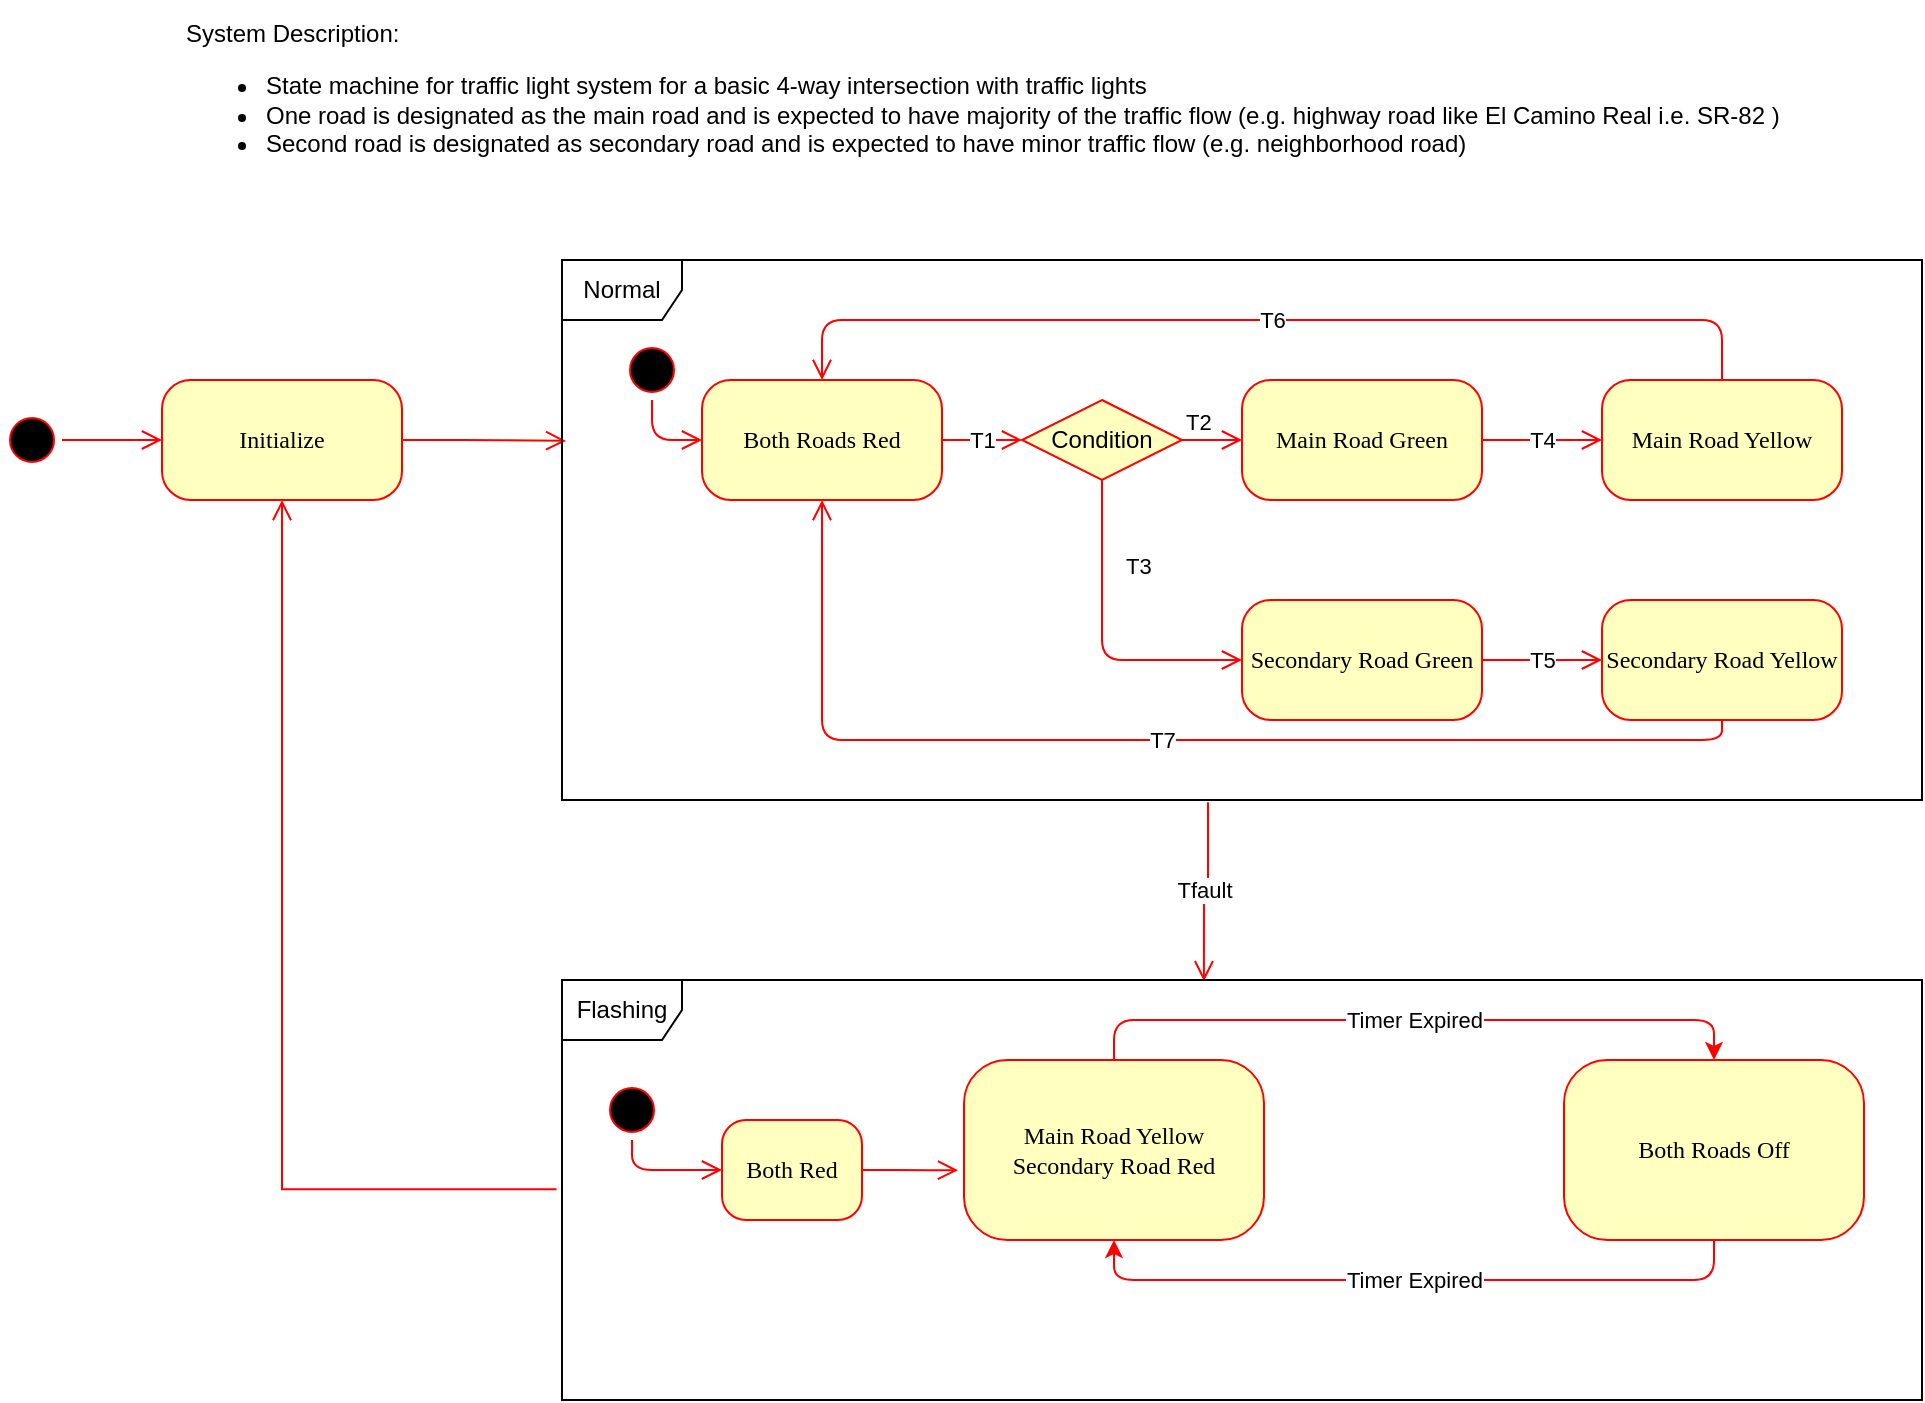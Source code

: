 <mxfile version="24.7.6">
  <diagram name="Basic" id="58cdce13-f638-feb5-8d6f-7d28b1aa9fa0">
    <mxGraphModel dx="1434" dy="738" grid="1" gridSize="10" guides="1" tooltips="1" connect="1" arrows="1" fold="1" page="1" pageScale="1" pageWidth="1100" pageHeight="850" background="none" math="0" shadow="0">
      <root>
        <mxCell id="0" />
        <mxCell id="1" parent="0" />
        <mxCell id="382b91b5511bd0f7-1" value="" style="ellipse;html=1;shape=startState;fillColor=#000000;strokeColor=#ff0000;rounded=1;shadow=0;comic=0;labelBackgroundColor=none;fontFamily=Verdana;fontSize=12;fontColor=#000000;align=center;direction=south;" parent="1" vertex="1">
          <mxGeometry x="40" y="225" width="30" height="30" as="geometry" />
        </mxCell>
        <mxCell id="382b91b5511bd0f7-6" value="Initialize" style="rounded=1;whiteSpace=wrap;html=1;arcSize=24;fillColor=#ffffc0;strokeColor=#ff0000;shadow=0;comic=0;labelBackgroundColor=none;fontFamily=Verdana;fontSize=12;fontColor=#000000;align=center;" parent="1" vertex="1">
          <mxGeometry x="120" y="210" width="120" height="60" as="geometry" />
        </mxCell>
        <mxCell id="3cde6dad864a17aa-4" style="edgeStyle=orthogonalEdgeStyle;html=1;exitX=1;exitY=0.5;labelBackgroundColor=none;endArrow=open;endSize=8;strokeColor=#ff0000;fontFamily=Verdana;fontSize=12;align=left;exitDx=0;exitDy=0;entryX=0.003;entryY=0.335;entryDx=0;entryDy=0;entryPerimeter=0;" parent="1" source="382b91b5511bd0f7-6" target="BRbZvfWua0Ed-t2ezXg7-25" edge="1">
          <mxGeometry relative="1" as="geometry">
            <Array as="points" />
          </mxGeometry>
        </mxCell>
        <mxCell id="2a3bc250acf0617d-9" style="edgeStyle=orthogonalEdgeStyle;html=1;labelBackgroundColor=none;endArrow=open;endSize=8;strokeColor=#ff0000;fontFamily=Verdana;fontSize=12;align=left;" parent="1" source="382b91b5511bd0f7-1" target="382b91b5511bd0f7-6" edge="1">
          <mxGeometry relative="1" as="geometry" />
        </mxCell>
        <mxCell id="BRbZvfWua0Ed-t2ezXg7-1" value="System Description:&amp;nbsp;&lt;div&gt;&lt;ul&gt;&lt;li&gt;State machine for traffic light system for a basic 4-way intersection with traffic lights&lt;/li&gt;&lt;li&gt;One road is designated as the main road and is expected to have majority of the traffic flow (e.g. highway road like El Camino Real i.e. SR-82 )&lt;/li&gt;&lt;li&gt;Second road is designated as secondary road and is expected to have minor traffic flow (e.g. neighborhood road)&lt;/li&gt;&lt;/ul&gt;&lt;/div&gt;" style="text;html=1;align=left;verticalAlign=middle;whiteSpace=wrap;rounded=0;" parent="1" vertex="1">
          <mxGeometry x="130" y="20" width="800" height="100" as="geometry" />
        </mxCell>
        <mxCell id="BRbZvfWua0Ed-t2ezXg7-2" value="Main Road Green" style="rounded=1;whiteSpace=wrap;html=1;arcSize=24;fillColor=#ffffc0;strokeColor=#ff0000;shadow=0;comic=0;labelBackgroundColor=none;fontFamily=Verdana;fontSize=12;fontColor=#000000;align=center;" parent="1" vertex="1">
          <mxGeometry x="660" y="210" width="120" height="60" as="geometry" />
        </mxCell>
        <mxCell id="BRbZvfWua0Ed-t2ezXg7-5" value="Main Road Yellow" style="rounded=1;whiteSpace=wrap;html=1;arcSize=24;fillColor=#ffffc0;strokeColor=#ff0000;shadow=0;comic=0;labelBackgroundColor=none;fontFamily=Verdana;fontSize=12;fontColor=#000000;align=center;" parent="1" vertex="1">
          <mxGeometry x="840" y="210" width="120" height="60" as="geometry" />
        </mxCell>
        <mxCell id="BRbZvfWua0Ed-t2ezXg7-6" value="Both Roads Red" style="rounded=1;whiteSpace=wrap;html=1;arcSize=24;fillColor=#ffffc0;strokeColor=#ff0000;shadow=0;comic=0;labelBackgroundColor=none;fontFamily=Verdana;fontSize=12;fontColor=#000000;align=center;" parent="1" vertex="1">
          <mxGeometry x="390" y="210" width="120" height="60" as="geometry" />
        </mxCell>
        <mxCell id="BRbZvfWua0Ed-t2ezXg7-8" style="edgeStyle=orthogonalEdgeStyle;html=1;exitX=1;exitY=0.5;labelBackgroundColor=none;endArrow=open;endSize=8;strokeColor=#ff0000;fontFamily=Verdana;fontSize=12;align=left;exitDx=0;exitDy=0;entryX=0;entryY=0.5;entryDx=0;entryDy=0;" parent="1" source="BRbZvfWua0Ed-t2ezXg7-6" target="BRbZvfWua0Ed-t2ezXg7-19" edge="1">
          <mxGeometry relative="1" as="geometry">
            <Array as="points" />
            <mxPoint x="370" y="250" as="sourcePoint" />
            <mxPoint x="420" y="250" as="targetPoint" />
          </mxGeometry>
        </mxCell>
        <mxCell id="BRbZvfWua0Ed-t2ezXg7-32" value="T1" style="edgeLabel;html=1;align=center;verticalAlign=middle;resizable=0;points=[];" parent="BRbZvfWua0Ed-t2ezXg7-8" vertex="1" connectable="0">
          <mxGeometry relative="1" as="geometry">
            <mxPoint as="offset" />
          </mxGeometry>
        </mxCell>
        <mxCell id="BRbZvfWua0Ed-t2ezXg7-9" style="edgeStyle=orthogonalEdgeStyle;html=1;exitX=1;exitY=0.5;labelBackgroundColor=none;endArrow=open;endSize=8;strokeColor=#ff0000;fontFamily=Verdana;fontSize=12;align=left;exitDx=0;exitDy=0;entryX=0;entryY=0.5;entryDx=0;entryDy=0;" parent="1" source="BRbZvfWua0Ed-t2ezXg7-2" target="BRbZvfWua0Ed-t2ezXg7-5" edge="1">
          <mxGeometry relative="1" as="geometry">
            <Array as="points" />
            <mxPoint x="464" y="260" as="sourcePoint" />
            <mxPoint x="514" y="260" as="targetPoint" />
          </mxGeometry>
        </mxCell>
        <mxCell id="BRbZvfWua0Ed-t2ezXg7-33" value="T4" style="edgeLabel;html=1;align=center;verticalAlign=middle;resizable=0;points=[];" parent="BRbZvfWua0Ed-t2ezXg7-9" vertex="1" connectable="0">
          <mxGeometry relative="1" as="geometry">
            <mxPoint as="offset" />
          </mxGeometry>
        </mxCell>
        <mxCell id="BRbZvfWua0Ed-t2ezXg7-10" style="edgeStyle=orthogonalEdgeStyle;html=1;exitX=0.5;exitY=0;labelBackgroundColor=none;endArrow=open;endSize=8;strokeColor=#ff0000;fontFamily=Verdana;fontSize=12;align=left;exitDx=0;exitDy=0;entryX=0.5;entryY=0;entryDx=0;entryDy=0;" parent="1" source="BRbZvfWua0Ed-t2ezXg7-5" target="BRbZvfWua0Ed-t2ezXg7-6" edge="1">
          <mxGeometry relative="1" as="geometry">
            <Array as="points">
              <mxPoint x="900" y="210" />
              <mxPoint x="900" y="180" />
              <mxPoint x="450" y="180" />
            </Array>
            <mxPoint x="390" y="270" as="sourcePoint" />
            <mxPoint x="440" y="270" as="targetPoint" />
          </mxGeometry>
        </mxCell>
        <mxCell id="BRbZvfWua0Ed-t2ezXg7-35" value="T6" style="edgeLabel;html=1;align=center;verticalAlign=middle;resizable=0;points=[];" parent="BRbZvfWua0Ed-t2ezXg7-10" vertex="1" connectable="0">
          <mxGeometry relative="1" as="geometry">
            <mxPoint as="offset" />
          </mxGeometry>
        </mxCell>
        <mxCell id="BRbZvfWua0Ed-t2ezXg7-11" value="Secondary Road Green" style="rounded=1;whiteSpace=wrap;html=1;arcSize=24;fillColor=#ffffc0;strokeColor=#ff0000;shadow=0;comic=0;labelBackgroundColor=none;fontFamily=Verdana;fontSize=12;fontColor=#000000;align=center;" parent="1" vertex="1">
          <mxGeometry x="660" y="320" width="120" height="60" as="geometry" />
        </mxCell>
        <mxCell id="BRbZvfWua0Ed-t2ezXg7-12" value="Secondary Road Yellow" style="rounded=1;whiteSpace=wrap;html=1;arcSize=24;fillColor=#ffffc0;strokeColor=#ff0000;shadow=0;comic=0;labelBackgroundColor=none;fontFamily=Verdana;fontSize=12;fontColor=#000000;align=center;" parent="1" vertex="1">
          <mxGeometry x="840" y="320" width="120" height="60" as="geometry" />
        </mxCell>
        <mxCell id="BRbZvfWua0Ed-t2ezXg7-13" style="edgeStyle=orthogonalEdgeStyle;html=1;exitX=1;exitY=0.5;labelBackgroundColor=none;endArrow=open;endSize=8;strokeColor=#ff0000;fontFamily=Verdana;fontSize=12;align=left;exitDx=0;exitDy=0;entryX=0;entryY=0.5;entryDx=0;entryDy=0;" parent="1" source="BRbZvfWua0Ed-t2ezXg7-11" target="BRbZvfWua0Ed-t2ezXg7-12" edge="1">
          <mxGeometry relative="1" as="geometry">
            <Array as="points" />
            <mxPoint x="464" y="370" as="sourcePoint" />
            <mxPoint x="514" y="370" as="targetPoint" />
          </mxGeometry>
        </mxCell>
        <mxCell id="BRbZvfWua0Ed-t2ezXg7-34" value="T5" style="edgeLabel;html=1;align=center;verticalAlign=middle;resizable=0;points=[];" parent="BRbZvfWua0Ed-t2ezXg7-13" vertex="1" connectable="0">
          <mxGeometry relative="1" as="geometry">
            <mxPoint as="offset" />
          </mxGeometry>
        </mxCell>
        <mxCell id="BRbZvfWua0Ed-t2ezXg7-15" style="edgeStyle=orthogonalEdgeStyle;html=1;exitX=0.5;exitY=1;labelBackgroundColor=none;endArrow=open;endSize=8;strokeColor=#ff0000;fontFamily=Verdana;fontSize=12;align=left;exitDx=0;exitDy=0;entryX=0.5;entryY=1;entryDx=0;entryDy=0;" parent="1" source="BRbZvfWua0Ed-t2ezXg7-12" target="BRbZvfWua0Ed-t2ezXg7-6" edge="1">
          <mxGeometry relative="1" as="geometry">
            <Array as="points" />
            <mxPoint x="550" y="260" as="sourcePoint" />
            <mxPoint x="600" y="260" as="targetPoint" />
          </mxGeometry>
        </mxCell>
        <mxCell id="BRbZvfWua0Ed-t2ezXg7-36" value="T7" style="edgeLabel;html=1;align=center;verticalAlign=middle;resizable=0;points=[];" parent="BRbZvfWua0Ed-t2ezXg7-15" vertex="1" connectable="0">
          <mxGeometry relative="1" as="geometry">
            <mxPoint as="offset" />
          </mxGeometry>
        </mxCell>
        <mxCell id="BRbZvfWua0Ed-t2ezXg7-19" value="Condition" style="rhombus;whiteSpace=wrap;html=1;fontColor=#000000;fillColor=#ffffc0;strokeColor=#ff0000;" parent="1" vertex="1">
          <mxGeometry x="550" y="220" width="80" height="40" as="geometry" />
        </mxCell>
        <mxCell id="BRbZvfWua0Ed-t2ezXg7-20" value="T2" style="edgeStyle=orthogonalEdgeStyle;html=1;align=left;verticalAlign=bottom;endArrow=open;endSize=8;strokeColor=#ff0000;rounded=0;" parent="1" source="BRbZvfWua0Ed-t2ezXg7-19" edge="1">
          <mxGeometry x="-1" relative="1" as="geometry">
            <mxPoint x="660" y="240" as="targetPoint" />
          </mxGeometry>
        </mxCell>
        <mxCell id="BRbZvfWua0Ed-t2ezXg7-21" value="T3" style="edgeStyle=orthogonalEdgeStyle;html=1;align=left;verticalAlign=top;endArrow=open;endSize=8;strokeColor=#ff0000;rounded=1;entryX=0;entryY=0.5;entryDx=0;entryDy=0;curved=0;" parent="1" source="BRbZvfWua0Ed-t2ezXg7-19" target="BRbZvfWua0Ed-t2ezXg7-11" edge="1">
          <mxGeometry x="-0.634" y="10" relative="1" as="geometry">
            <mxPoint x="590" y="320" as="targetPoint" />
            <Array as="points">
              <mxPoint x="590" y="350" />
            </Array>
            <mxPoint as="offset" />
          </mxGeometry>
        </mxCell>
        <mxCell id="BRbZvfWua0Ed-t2ezXg7-25" value="Normal" style="shape=umlFrame;whiteSpace=wrap;html=1;pointerEvents=0;" parent="1" vertex="1">
          <mxGeometry x="320" y="150" width="680" height="270" as="geometry" />
        </mxCell>
        <mxCell id="BRbZvfWua0Ed-t2ezXg7-28" value="" style="ellipse;html=1;shape=startState;fillColor=#000000;strokeColor=#ff0000;" parent="1" vertex="1">
          <mxGeometry x="350" y="190" width="30" height="30" as="geometry" />
        </mxCell>
        <mxCell id="BRbZvfWua0Ed-t2ezXg7-29" value="" style="edgeStyle=orthogonalEdgeStyle;html=1;verticalAlign=bottom;endArrow=open;endSize=8;strokeColor=#ff0000;rounded=1;entryX=0;entryY=0.5;entryDx=0;entryDy=0;exitX=0.5;exitY=1;exitDx=0;exitDy=0;curved=0;" parent="1" source="BRbZvfWua0Ed-t2ezXg7-28" target="BRbZvfWua0Ed-t2ezXg7-6" edge="1">
          <mxGeometry relative="1" as="geometry">
            <mxPoint x="395" y="299" as="targetPoint" />
          </mxGeometry>
        </mxCell>
        <mxCell id="BRbZvfWua0Ed-t2ezXg7-30" value="" style="edgeStyle=orthogonalEdgeStyle;html=1;verticalAlign=bottom;endArrow=open;endSize=8;strokeColor=#ff0000;rounded=0;entryX=0.472;entryY=0.003;entryDx=0;entryDy=0;exitX=0.475;exitY=1.004;exitDx=0;exitDy=0;exitPerimeter=0;entryPerimeter=0;" parent="1" source="BRbZvfWua0Ed-t2ezXg7-25" target="BRbZvfWua0Ed-t2ezXg7-38" edge="1">
          <mxGeometry relative="1" as="geometry">
            <mxPoint x="643" y="470" as="targetPoint" />
            <mxPoint x="375" y="230" as="sourcePoint" />
          </mxGeometry>
        </mxCell>
        <mxCell id="BRbZvfWua0Ed-t2ezXg7-37" value="Tfault" style="edgeLabel;html=1;align=center;verticalAlign=middle;resizable=0;points=[];" parent="BRbZvfWua0Ed-t2ezXg7-30" vertex="1" connectable="0">
          <mxGeometry relative="1" as="geometry">
            <mxPoint as="offset" />
          </mxGeometry>
        </mxCell>
        <mxCell id="BRbZvfWua0Ed-t2ezXg7-31" value="" style="edgeStyle=orthogonalEdgeStyle;html=1;verticalAlign=bottom;endArrow=open;endSize=8;strokeColor=#ff0000;rounded=0;entryX=0.5;entryY=1;entryDx=0;entryDy=0;exitX=-0.004;exitY=0.498;exitDx=0;exitDy=0;exitPerimeter=0;" parent="1" source="BRbZvfWua0Ed-t2ezXg7-38" target="382b91b5511bd0f7-6" edge="1">
          <mxGeometry relative="1" as="geometry">
            <mxPoint x="653" y="480" as="targetPoint" />
            <mxPoint x="653" y="431" as="sourcePoint" />
          </mxGeometry>
        </mxCell>
        <mxCell id="BRbZvfWua0Ed-t2ezXg7-38" value="Flashing" style="shape=umlFrame;whiteSpace=wrap;html=1;pointerEvents=0;" parent="1" vertex="1">
          <mxGeometry x="320" y="510" width="680" height="210" as="geometry" />
        </mxCell>
        <mxCell id="BRbZvfWua0Ed-t2ezXg7-45" value="Timer Expired" style="edgeStyle=orthogonalEdgeStyle;rounded=1;orthogonalLoop=1;jettySize=auto;html=1;curved=0;fillColor=#e51400;strokeColor=#ff0000;entryX=0.5;entryY=0;entryDx=0;entryDy=0;exitX=0.5;exitY=0;exitDx=0;exitDy=0;" parent="1" source="BRbZvfWua0Ed-t2ezXg7-39" target="BRbZvfWua0Ed-t2ezXg7-40" edge="1">
          <mxGeometry relative="1" as="geometry">
            <mxPoint x="791" y="595" as="targetPoint" />
          </mxGeometry>
        </mxCell>
        <mxCell id="BRbZvfWua0Ed-t2ezXg7-39" value="Main Road Yellow&lt;div&gt;Secondary Road Red&lt;/div&gt;" style="rounded=1;whiteSpace=wrap;html=1;arcSize=24;fillColor=#ffffc0;strokeColor=#ff0000;shadow=0;comic=0;labelBackgroundColor=none;fontFamily=Verdana;fontSize=12;fontColor=#000000;align=center;" parent="1" vertex="1">
          <mxGeometry x="521" y="550" width="150" height="90" as="geometry" />
        </mxCell>
        <mxCell id="BRbZvfWua0Ed-t2ezXg7-40" value="Both Roads Off" style="rounded=1;whiteSpace=wrap;html=1;arcSize=24;fillColor=#ffffc0;strokeColor=#ff0000;shadow=0;comic=0;labelBackgroundColor=none;fontFamily=Verdana;fontSize=12;fontColor=#000000;align=center;" parent="1" vertex="1">
          <mxGeometry x="821" y="550" width="150" height="90" as="geometry" />
        </mxCell>
        <mxCell id="BRbZvfWua0Ed-t2ezXg7-46" value="Timer Expired" style="edgeStyle=orthogonalEdgeStyle;rounded=1;orthogonalLoop=1;jettySize=auto;html=1;curved=0;fillColor=#e51400;strokeColor=#ff0000;entryX=0.5;entryY=1;entryDx=0;entryDy=0;exitX=0.5;exitY=1;exitDx=0;exitDy=0;" parent="1" source="BRbZvfWua0Ed-t2ezXg7-40" target="BRbZvfWua0Ed-t2ezXg7-39" edge="1">
          <mxGeometry relative="1" as="geometry">
            <mxPoint x="606" y="560" as="sourcePoint" />
            <mxPoint x="906" y="560" as="targetPoint" />
          </mxGeometry>
        </mxCell>
        <mxCell id="BRbZvfWua0Ed-t2ezXg7-48" value="" style="ellipse;html=1;shape=startState;fillColor=#000000;strokeColor=#ff0000;" parent="1" vertex="1">
          <mxGeometry x="340" y="560" width="30" height="30" as="geometry" />
        </mxCell>
        <mxCell id="BRbZvfWua0Ed-t2ezXg7-49" value="" style="edgeStyle=orthogonalEdgeStyle;html=1;verticalAlign=bottom;endArrow=open;endSize=8;strokeColor=#ff0000;rounded=1;entryX=0;entryY=0.5;entryDx=0;entryDy=0;exitX=0.5;exitY=1;exitDx=0;exitDy=0;curved=0;" parent="1" source="BRbZvfWua0Ed-t2ezXg7-48" target="BRbZvfWua0Ed-t2ezXg7-50" edge="1">
          <mxGeometry relative="1" as="geometry">
            <mxPoint x="410" y="620" as="targetPoint" />
          </mxGeometry>
        </mxCell>
        <mxCell id="BRbZvfWua0Ed-t2ezXg7-50" value="Both Red" style="rounded=1;whiteSpace=wrap;html=1;arcSize=24;fillColor=#ffffc0;strokeColor=#ff0000;shadow=0;comic=0;labelBackgroundColor=none;fontFamily=Verdana;fontSize=12;fontColor=#000000;align=center;" parent="1" vertex="1">
          <mxGeometry x="400" y="580" width="70" height="50" as="geometry" />
        </mxCell>
        <mxCell id="BRbZvfWua0Ed-t2ezXg7-51" value="" style="edgeStyle=orthogonalEdgeStyle;html=1;verticalAlign=bottom;endArrow=open;endSize=8;strokeColor=#ff0000;rounded=1;entryX=-0.02;entryY=0.613;entryDx=0;entryDy=0;exitX=1;exitY=0.5;exitDx=0;exitDy=0;curved=0;entryPerimeter=0;" parent="1" source="BRbZvfWua0Ed-t2ezXg7-50" target="BRbZvfWua0Ed-t2ezXg7-39" edge="1">
          <mxGeometry relative="1" as="geometry">
            <mxPoint x="410" y="615" as="targetPoint" />
            <mxPoint x="365" y="600" as="sourcePoint" />
          </mxGeometry>
        </mxCell>
      </root>
    </mxGraphModel>
  </diagram>
</mxfile>
